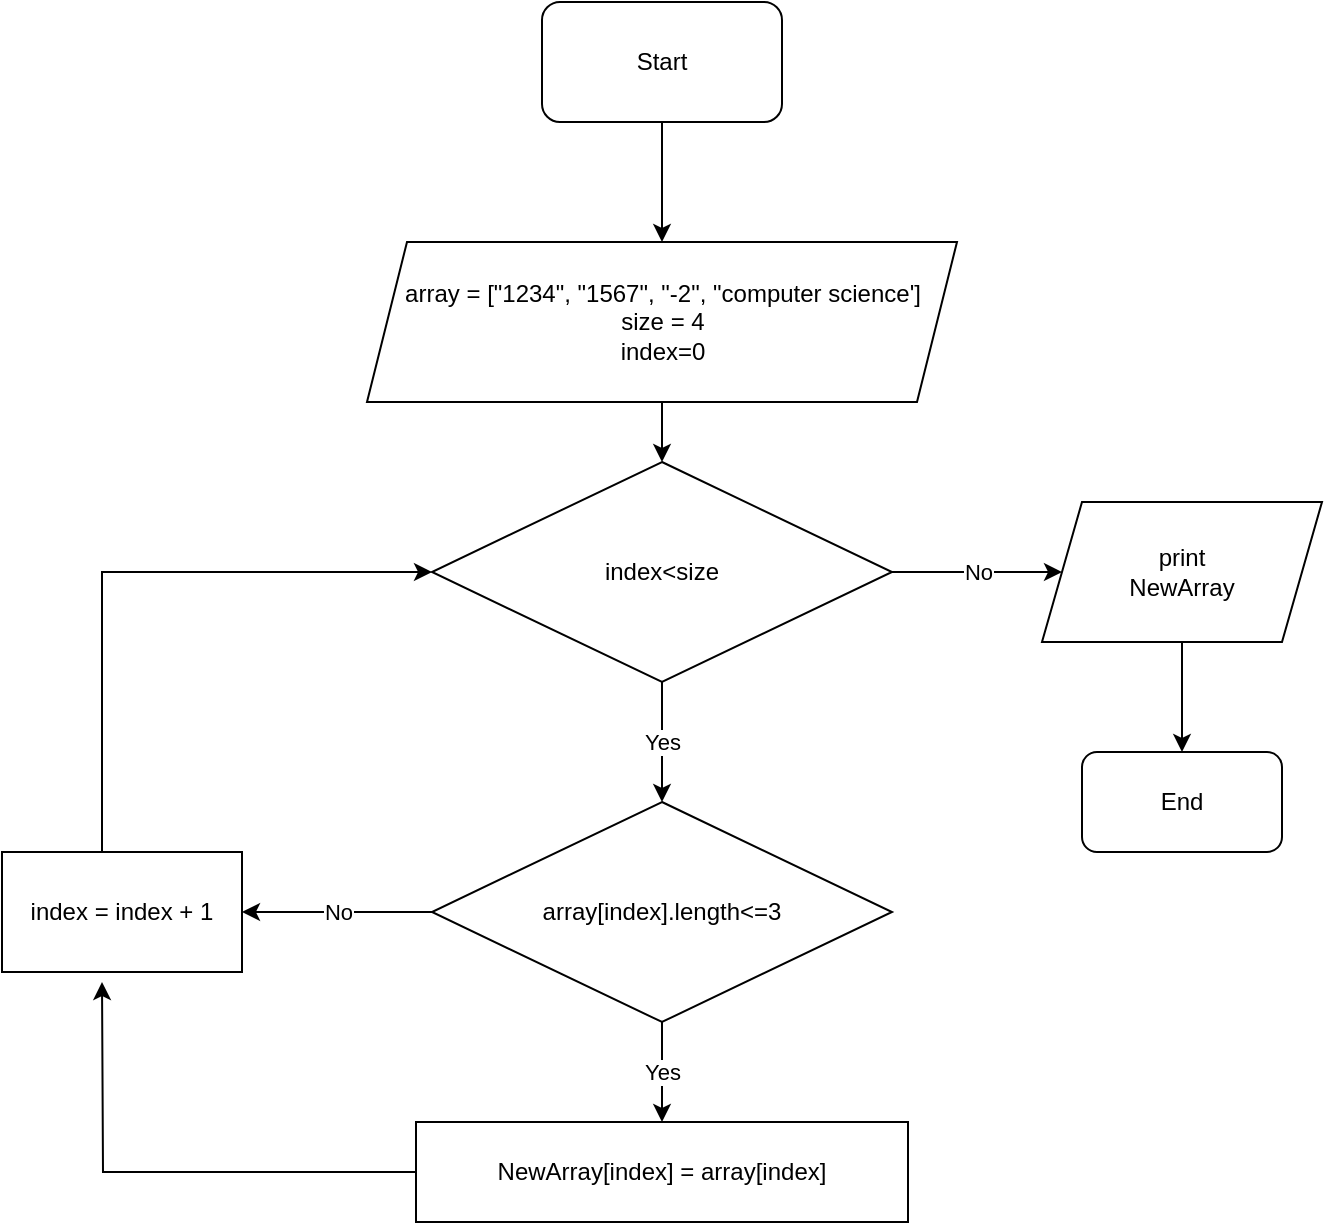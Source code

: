 <mxfile version="20.8.16" type="device"><diagram id="SBfRkGDFm0jiOoLsw0u2" name="Страница 1"><mxGraphModel dx="863" dy="514" grid="1" gridSize="10" guides="1" tooltips="1" connect="1" arrows="1" fold="1" page="1" pageScale="1" pageWidth="827" pageHeight="1169" math="0" shadow="0"><root><mxCell id="0"/><mxCell id="1" parent="0"/><mxCell id="0KWcafPZeKm97F0JCACE-3" value="" style="edgeStyle=orthogonalEdgeStyle;rounded=0;orthogonalLoop=1;jettySize=auto;html=1;" edge="1" parent="1" source="0KWcafPZeKm97F0JCACE-1" target="0KWcafPZeKm97F0JCACE-2"><mxGeometry relative="1" as="geometry"/></mxCell><mxCell id="0KWcafPZeKm97F0JCACE-1" value="Start" style="rounded=1;whiteSpace=wrap;html=1;" vertex="1" parent="1"><mxGeometry x="330" y="50" width="120" height="60" as="geometry"/></mxCell><mxCell id="0KWcafPZeKm97F0JCACE-5" value="" style="edgeStyle=orthogonalEdgeStyle;rounded=0;orthogonalLoop=1;jettySize=auto;html=1;" edge="1" parent="1" source="0KWcafPZeKm97F0JCACE-2" target="0KWcafPZeKm97F0JCACE-4"><mxGeometry relative="1" as="geometry"/></mxCell><mxCell id="0KWcafPZeKm97F0JCACE-2" value="array = [&quot;1234&quot;, &quot;1567&quot;, &quot;-2&quot;, &quot;computer science']&lt;br&gt;size = 4&lt;br&gt;index=0" style="shape=parallelogram;perimeter=parallelogramPerimeter;whiteSpace=wrap;html=1;fixedSize=1;" vertex="1" parent="1"><mxGeometry x="242.5" y="170" width="295" height="80" as="geometry"/></mxCell><mxCell id="0KWcafPZeKm97F0JCACE-7" value="Yes" style="edgeStyle=orthogonalEdgeStyle;rounded=0;orthogonalLoop=1;jettySize=auto;html=1;" edge="1" parent="1" source="0KWcafPZeKm97F0JCACE-4" target="0KWcafPZeKm97F0JCACE-6"><mxGeometry relative="1" as="geometry"/></mxCell><mxCell id="0KWcafPZeKm97F0JCACE-16" value="No" style="edgeStyle=orthogonalEdgeStyle;rounded=0;orthogonalLoop=1;jettySize=auto;html=1;" edge="1" parent="1" source="0KWcafPZeKm97F0JCACE-4" target="0KWcafPZeKm97F0JCACE-14"><mxGeometry relative="1" as="geometry"/></mxCell><mxCell id="0KWcafPZeKm97F0JCACE-4" value="index&amp;lt;size" style="rhombus;whiteSpace=wrap;html=1;" vertex="1" parent="1"><mxGeometry x="275" y="280" width="230" height="110" as="geometry"/></mxCell><mxCell id="0KWcafPZeKm97F0JCACE-9" value="Yes" style="edgeStyle=orthogonalEdgeStyle;rounded=0;orthogonalLoop=1;jettySize=auto;html=1;" edge="1" parent="1" source="0KWcafPZeKm97F0JCACE-6" target="0KWcafPZeKm97F0JCACE-8"><mxGeometry relative="1" as="geometry"/></mxCell><mxCell id="0KWcafPZeKm97F0JCACE-11" value="No" style="edgeStyle=orthogonalEdgeStyle;rounded=0;orthogonalLoop=1;jettySize=auto;html=1;" edge="1" parent="1" source="0KWcafPZeKm97F0JCACE-6" target="0KWcafPZeKm97F0JCACE-10"><mxGeometry relative="1" as="geometry"/></mxCell><mxCell id="0KWcafPZeKm97F0JCACE-6" value="array[index].length&amp;lt;=3" style="rhombus;whiteSpace=wrap;html=1;" vertex="1" parent="1"><mxGeometry x="275" y="450" width="230" height="110" as="geometry"/></mxCell><mxCell id="0KWcafPZeKm97F0JCACE-12" style="edgeStyle=orthogonalEdgeStyle;rounded=0;orthogonalLoop=1;jettySize=auto;html=1;" edge="1" parent="1" source="0KWcafPZeKm97F0JCACE-8"><mxGeometry relative="1" as="geometry"><mxPoint x="110" y="540" as="targetPoint"/></mxGeometry></mxCell><mxCell id="0KWcafPZeKm97F0JCACE-8" value="NewArray[index] = array[index]" style="rounded=0;whiteSpace=wrap;html=1;" vertex="1" parent="1"><mxGeometry x="267" y="610" width="246" height="50" as="geometry"/></mxCell><mxCell id="0KWcafPZeKm97F0JCACE-13" style="edgeStyle=orthogonalEdgeStyle;rounded=0;orthogonalLoop=1;jettySize=auto;html=1;entryX=0;entryY=0.5;entryDx=0;entryDy=0;" edge="1" parent="1" source="0KWcafPZeKm97F0JCACE-10" target="0KWcafPZeKm97F0JCACE-4"><mxGeometry relative="1" as="geometry"><Array as="points"><mxPoint x="110" y="335"/></Array></mxGeometry></mxCell><mxCell id="0KWcafPZeKm97F0JCACE-10" value="index = index + 1" style="rounded=0;whiteSpace=wrap;html=1;" vertex="1" parent="1"><mxGeometry x="60" y="475" width="120" height="60" as="geometry"/></mxCell><mxCell id="0KWcafPZeKm97F0JCACE-18" value="" style="edgeStyle=orthogonalEdgeStyle;rounded=0;orthogonalLoop=1;jettySize=auto;html=1;" edge="1" parent="1" source="0KWcafPZeKm97F0JCACE-14" target="0KWcafPZeKm97F0JCACE-17"><mxGeometry relative="1" as="geometry"/></mxCell><mxCell id="0KWcafPZeKm97F0JCACE-14" value="print&lt;br&gt;NewArray" style="shape=parallelogram;perimeter=parallelogramPerimeter;whiteSpace=wrap;html=1;fixedSize=1;" vertex="1" parent="1"><mxGeometry x="580" y="300" width="140" height="70" as="geometry"/></mxCell><mxCell id="0KWcafPZeKm97F0JCACE-17" value="End" style="rounded=1;whiteSpace=wrap;html=1;" vertex="1" parent="1"><mxGeometry x="600" y="425" width="100" height="50" as="geometry"/></mxCell></root></mxGraphModel></diagram></mxfile>